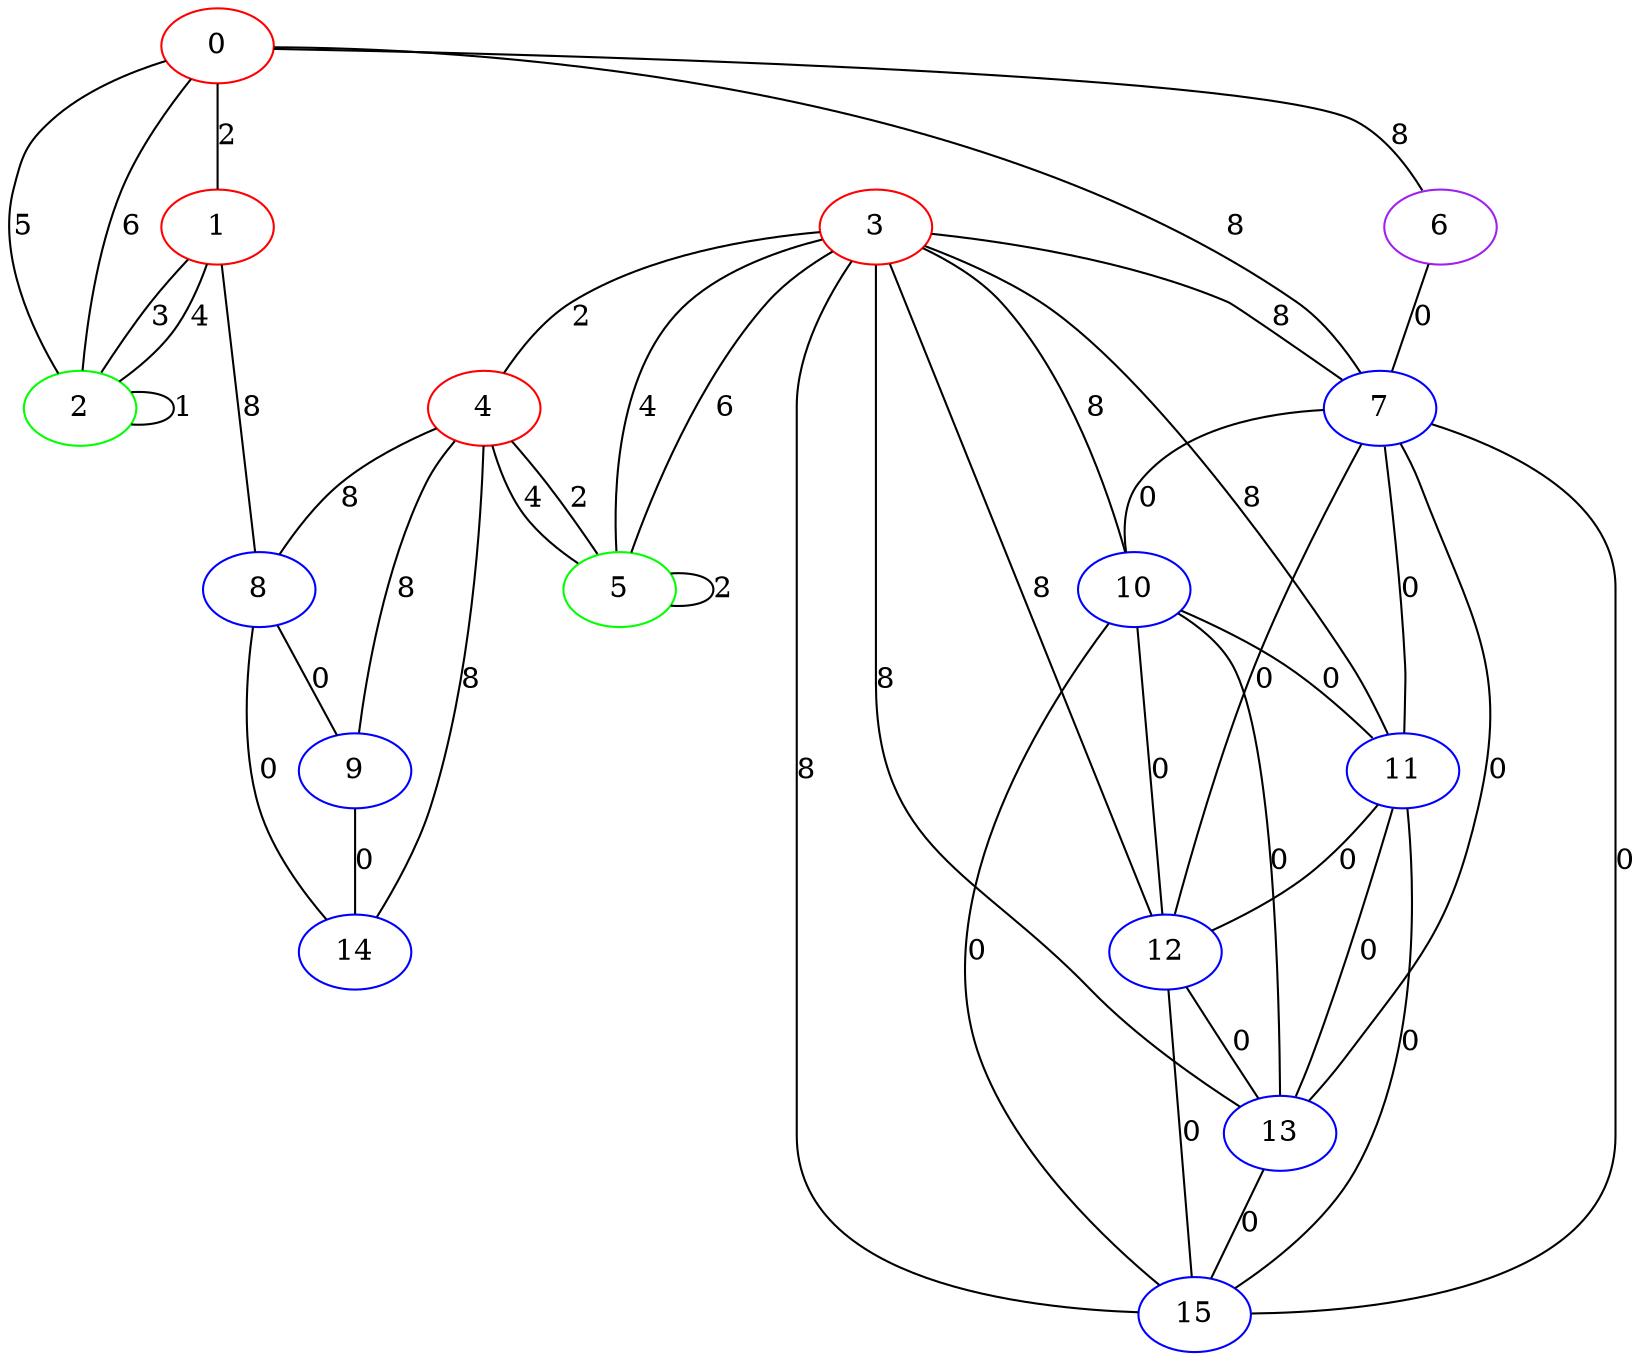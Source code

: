 graph "" {
0 [color=red, weight=1];
1 [color=red, weight=1];
2 [color=green, weight=2];
3 [color=red, weight=1];
4 [color=red, weight=1];
5 [color=green, weight=2];
6 [color=purple, weight=4];
7 [color=blue, weight=3];
8 [color=blue, weight=3];
9 [color=blue, weight=3];
10 [color=blue, weight=3];
11 [color=blue, weight=3];
12 [color=blue, weight=3];
13 [color=blue, weight=3];
14 [color=blue, weight=3];
15 [color=blue, weight=3];
0 -- 1  [key=0, label=2];
0 -- 2  [key=0, label=5];
0 -- 2  [key=1, label=6];
0 -- 6  [key=0, label=8];
0 -- 7  [key=0, label=8];
1 -- 8  [key=0, label=8];
1 -- 2  [key=0, label=3];
1 -- 2  [key=1, label=4];
2 -- 2  [key=0, label=1];
3 -- 4  [key=0, label=2];
3 -- 5  [key=0, label=4];
3 -- 5  [key=1, label=6];
3 -- 7  [key=0, label=8];
3 -- 10  [key=0, label=8];
3 -- 11  [key=0, label=8];
3 -- 12  [key=0, label=8];
3 -- 13  [key=0, label=8];
3 -- 15  [key=0, label=8];
4 -- 8  [key=0, label=8];
4 -- 9  [key=0, label=8];
4 -- 5  [key=0, label=2];
4 -- 5  [key=1, label=4];
4 -- 14  [key=0, label=8];
5 -- 5  [key=0, label=2];
6 -- 7  [key=0, label=0];
7 -- 10  [key=0, label=0];
7 -- 11  [key=0, label=0];
7 -- 12  [key=0, label=0];
7 -- 13  [key=0, label=0];
7 -- 15  [key=0, label=0];
8 -- 9  [key=0, label=0];
8 -- 14  [key=0, label=0];
9 -- 14  [key=0, label=0];
10 -- 11  [key=0, label=0];
10 -- 12  [key=0, label=0];
10 -- 13  [key=0, label=0];
10 -- 15  [key=0, label=0];
11 -- 12  [key=0, label=0];
11 -- 13  [key=0, label=0];
11 -- 15  [key=0, label=0];
12 -- 13  [key=0, label=0];
12 -- 15  [key=0, label=0];
13 -- 15  [key=0, label=0];
}
